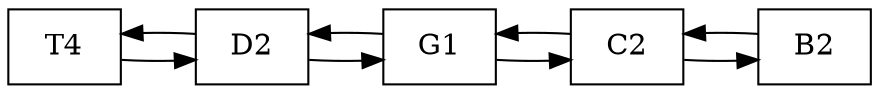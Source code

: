 digraph G{
rankdir = LR;
node[shape = record]; 
T4->D2
D2->G1
G1->C2
C2->B2
B2->C2
C2->G1
G1->D2
D2->T4
}